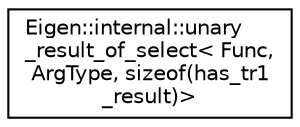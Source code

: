 digraph "Graphical Class Hierarchy"
{
  edge [fontname="Helvetica",fontsize="10",labelfontname="Helvetica",labelfontsize="10"];
  node [fontname="Helvetica",fontsize="10",shape=record];
  rankdir="LR";
  Node1 [label="Eigen::internal::unary\l_result_of_select\< Func,\l ArgType, sizeof(has_tr1\l_result)\>",height=0.2,width=0.4,color="black", fillcolor="white", style="filled",URL="$struct_eigen_1_1internal_1_1unary__result__of__select_3_01_func_00_01_arg_type_00_01sizeof_07has__tr1__result_08_4.html"];
}

